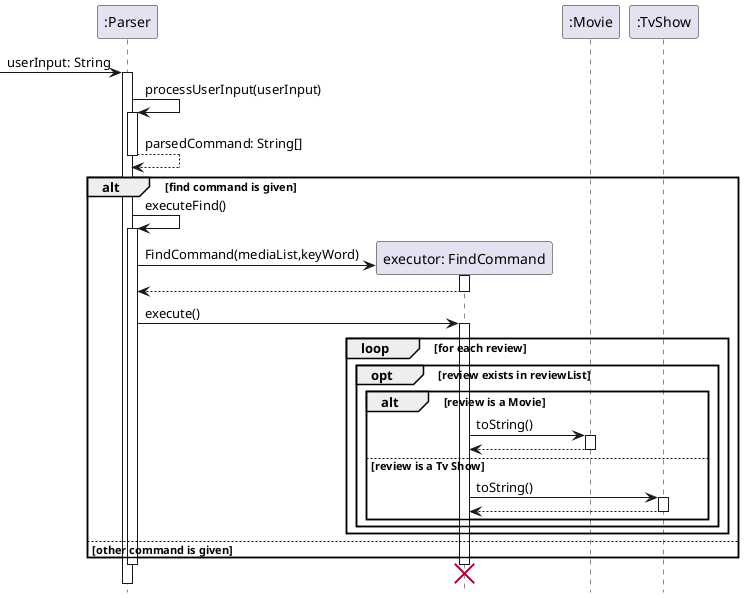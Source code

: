 @startuml
'https://plantuml.com/sequence-diagram

hide footbox

 -> ":Parser": userInput: String
activate ":Parser"
":Parser" -> ":Parser": processUserInput(userInput)
activate ":Parser"
return parsedCommand: String[]

alt find command is given
    ":Parser" -> ":Parser": executeFind()
    activate ":Parser"
    create "executor: FindCommand"
    ":Parser" -> "executor: FindCommand": FindCommand(mediaList,keyWord)
    activate "executor: FindCommand"
    "executor: FindCommand" --> ":Parser":
    deactivate "executor: FindCommand"
    ":Parser" -> "executor: FindCommand": execute()
    activate "executor: FindCommand"

    loop for each review
        participant ":Movie"
        participant ":TvShow"
        opt review exists in reviewList
            alt review is a Movie
                "executor: FindCommand" -> ":Movie": toString()
                activate ":Movie"
                return
            else review is a Tv Show
                "executor: FindCommand" -> ":TvShow": toString()
                activate ":TvShow"
                return
            end
        end
    end
else other command is given
end
deactivate ":Parser"
destroy "executor: FindCommand"

@enduml